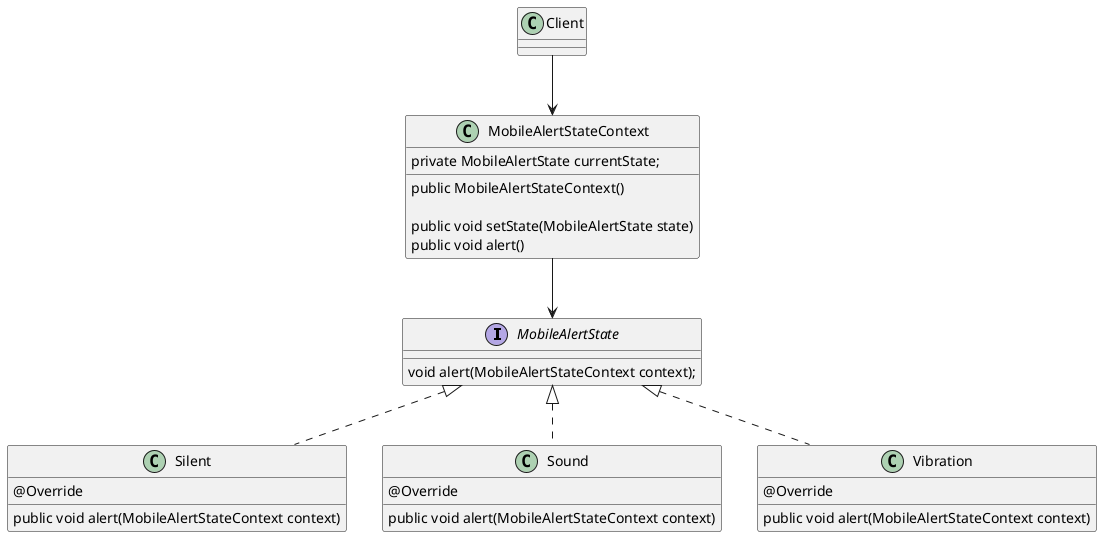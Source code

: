 # PlantUML Editor

1. select template
2. write uml diagram

@startuml

interface MobileAlertState {
    void alert(MobileAlertStateContext context);
}

class Silent implements MobileAlertState{
    @Override
    public void alert(MobileAlertStateContext context)
}

class Sound implements MobileAlertState{
    @Override
    public void alert(MobileAlertStateContext context)
}

class Vibration implements MobileAlertState{
    @Override
    public void alert(MobileAlertStateContext context)
}

class MobileAlertStateContext {
    private MobileAlertState currentState;

    public MobileAlertStateContext()

    public void setState(MobileAlertState state)


    public void alert()

}

MobileAlertStateContext --> MobileAlertState
Client  --> MobileAlertStateContext


@enduml